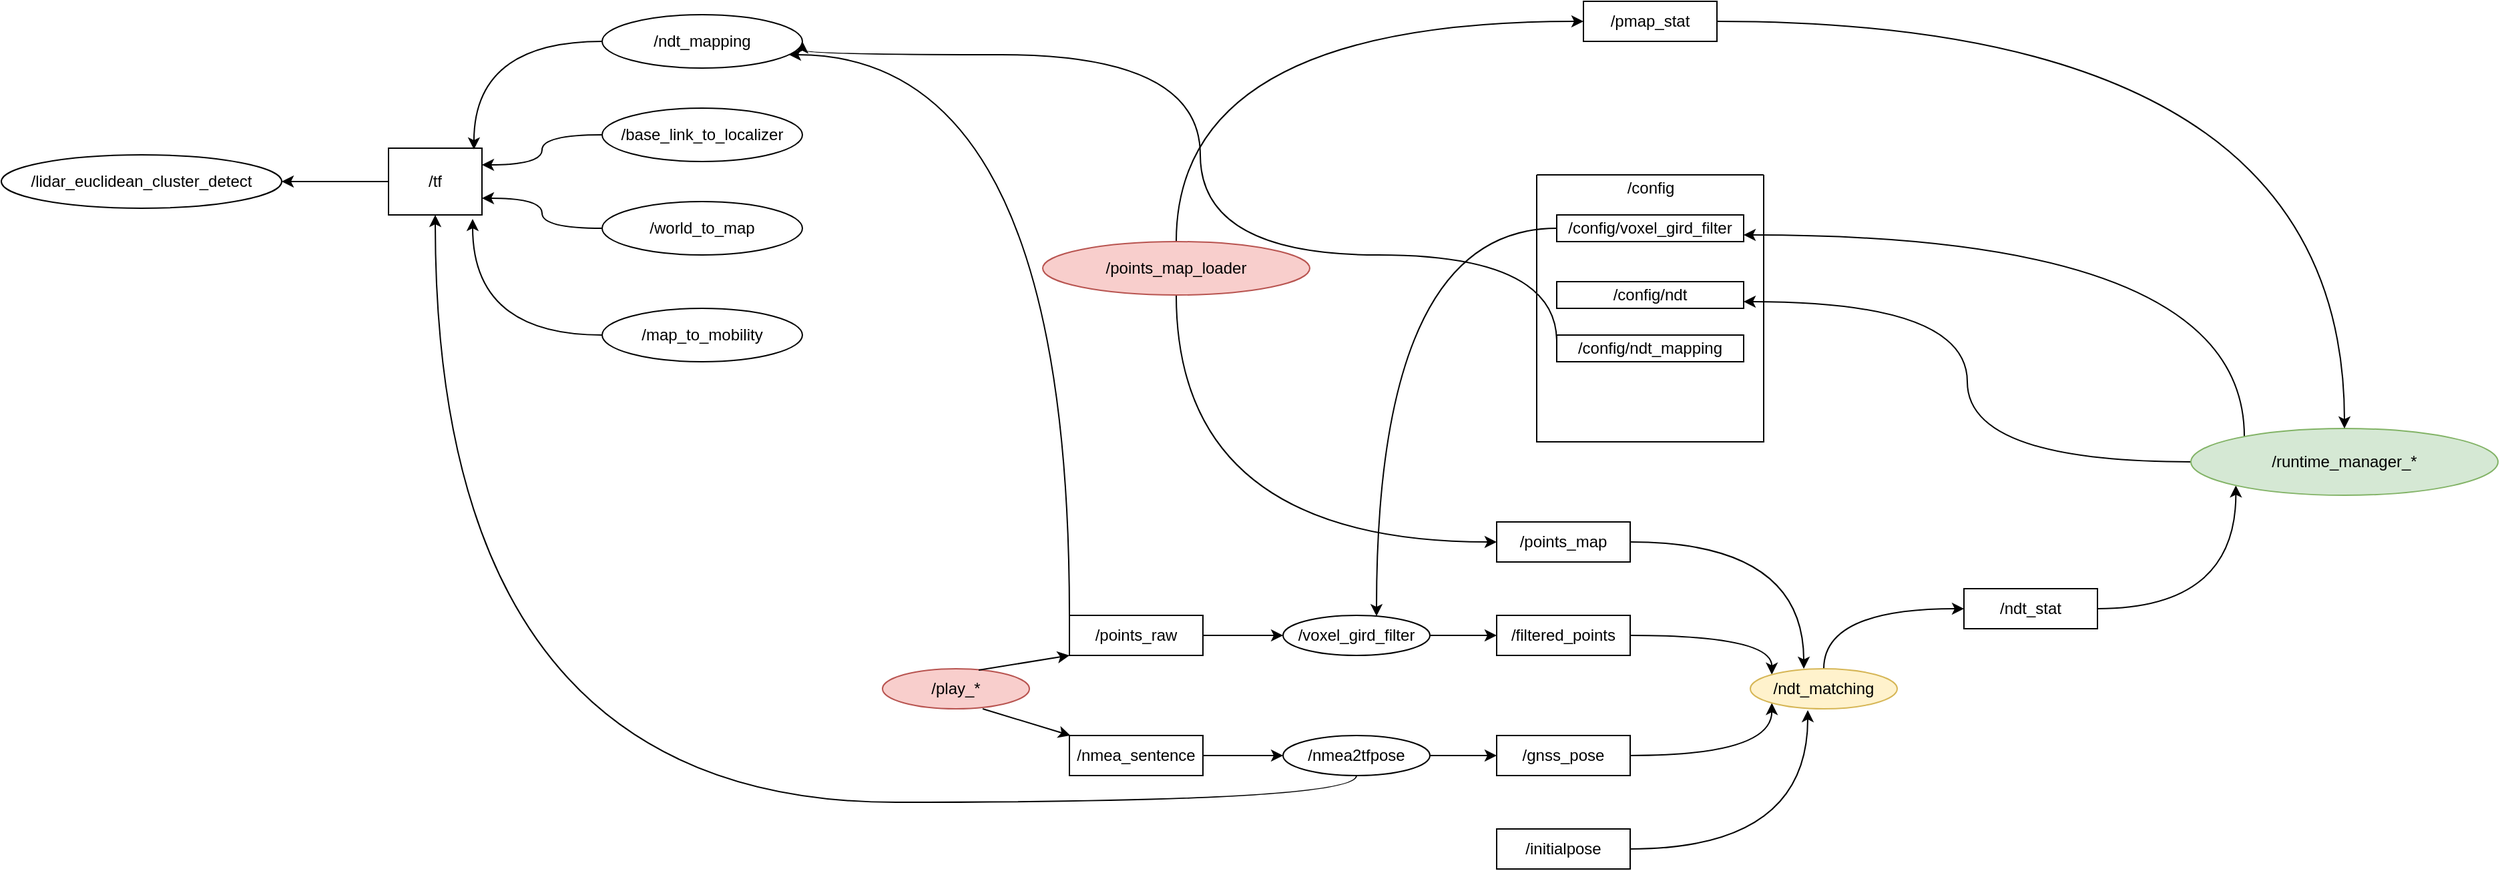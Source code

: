 <mxfile version="14.6.13" type="github">
  <diagram id="i0lwWiRJ5XKTnTXkG13k" name="Page-1">
    <mxGraphModel dx="11255" dy="806" grid="1" gridSize="10" guides="1" tooltips="1" connect="1" arrows="1" fold="1" page="1" pageScale="1" pageWidth="9900" pageHeight="9900" background="#FFFFFF" math="0" shadow="0">
      <root>
        <mxCell id="0" />
        <mxCell id="1" parent="0" />
        <mxCell id="Fh_mSE7WUpqC5ql87PSx-1" value="/play_*" style="ellipse;whiteSpace=wrap;html=1;fillColor=#f8cecc;strokeColor=#b85450;" parent="1" vertex="1">
          <mxGeometry x="420" y="810" width="110" height="30" as="geometry" />
        </mxCell>
        <mxCell id="Fh_mSE7WUpqC5ql87PSx-15" style="edgeStyle=orthogonalEdgeStyle;orthogonalLoop=1;jettySize=auto;html=1;curved=1;" parent="1" source="Fh_mSE7WUpqC5ql87PSx-2" target="Fh_mSE7WUpqC5ql87PSx-14" edge="1">
          <mxGeometry relative="1" as="geometry" />
        </mxCell>
        <mxCell id="ljQ7hY6K9yDuPbr-B0nX-4" style="edgeStyle=orthogonalEdgeStyle;curved=1;orthogonalLoop=1;jettySize=auto;html=1;exitX=0;exitY=0;exitDx=0;exitDy=0;" edge="1" parent="1" source="Fh_mSE7WUpqC5ql87PSx-2" target="Fh_mSE7WUpqC5ql87PSx-57">
          <mxGeometry relative="1" as="geometry">
            <Array as="points">
              <mxPoint x="560" y="350" />
            </Array>
          </mxGeometry>
        </mxCell>
        <mxCell id="Fh_mSE7WUpqC5ql87PSx-2" value="/points_raw" style="rounded=0;whiteSpace=wrap;html=1;" parent="1" vertex="1">
          <mxGeometry x="560" y="770" width="100" height="30" as="geometry" />
        </mxCell>
        <mxCell id="Fh_mSE7WUpqC5ql87PSx-6" value="" style="endArrow=classic;html=1;entryX=0;entryY=1;entryDx=0;entryDy=0;exitX=0.655;exitY=0.033;exitDx=0;exitDy=0;exitPerimeter=0;" parent="1" source="Fh_mSE7WUpqC5ql87PSx-1" target="Fh_mSE7WUpqC5ql87PSx-2" edge="1">
          <mxGeometry width="50" height="50" relative="1" as="geometry">
            <mxPoint x="490" y="820" as="sourcePoint" />
            <mxPoint x="540" y="770" as="targetPoint" />
          </mxGeometry>
        </mxCell>
        <mxCell id="Fh_mSE7WUpqC5ql87PSx-17" style="edgeStyle=orthogonalEdgeStyle;curved=1;orthogonalLoop=1;jettySize=auto;html=1;strokeColor=#000000;" parent="1" source="Fh_mSE7WUpqC5ql87PSx-7" target="Fh_mSE7WUpqC5ql87PSx-16" edge="1">
          <mxGeometry relative="1" as="geometry" />
        </mxCell>
        <mxCell id="Fh_mSE7WUpqC5ql87PSx-7" value="/nmea_sentence" style="rounded=0;whiteSpace=wrap;html=1;" parent="1" vertex="1">
          <mxGeometry x="560" y="860" width="100" height="30" as="geometry" />
        </mxCell>
        <mxCell id="Fh_mSE7WUpqC5ql87PSx-13" value="" style="endArrow=classic;html=1;exitX=0.682;exitY=1;exitDx=0;exitDy=0;exitPerimeter=0;" parent="1" source="Fh_mSE7WUpqC5ql87PSx-1" target="Fh_mSE7WUpqC5ql87PSx-7" edge="1">
          <mxGeometry width="50" height="50" relative="1" as="geometry">
            <mxPoint x="500" y="890" as="sourcePoint" />
            <mxPoint x="550" y="840" as="targetPoint" />
          </mxGeometry>
        </mxCell>
        <mxCell id="Fh_mSE7WUpqC5ql87PSx-20" style="edgeStyle=orthogonalEdgeStyle;curved=1;orthogonalLoop=1;jettySize=auto;html=1;entryX=0;entryY=0.5;entryDx=0;entryDy=0;strokeColor=#000000;" parent="1" source="Fh_mSE7WUpqC5ql87PSx-14" target="Fh_mSE7WUpqC5ql87PSx-19" edge="1">
          <mxGeometry relative="1" as="geometry" />
        </mxCell>
        <mxCell id="Fh_mSE7WUpqC5ql87PSx-14" value="/voxel_gird_filter" style="ellipse;whiteSpace=wrap;html=1;" parent="1" vertex="1">
          <mxGeometry x="720" y="770" width="110" height="30" as="geometry" />
        </mxCell>
        <mxCell id="Fh_mSE7WUpqC5ql87PSx-22" style="edgeStyle=orthogonalEdgeStyle;curved=1;orthogonalLoop=1;jettySize=auto;html=1;strokeColor=#000000;" parent="1" source="Fh_mSE7WUpqC5ql87PSx-16" target="Fh_mSE7WUpqC5ql87PSx-21" edge="1">
          <mxGeometry relative="1" as="geometry" />
        </mxCell>
        <mxCell id="ljQ7hY6K9yDuPbr-B0nX-5" style="edgeStyle=orthogonalEdgeStyle;curved=1;orthogonalLoop=1;jettySize=auto;html=1;exitX=0.5;exitY=1;exitDx=0;exitDy=0;" edge="1" parent="1" source="Fh_mSE7WUpqC5ql87PSx-16" target="Fh_mSE7WUpqC5ql87PSx-51">
          <mxGeometry relative="1" as="geometry" />
        </mxCell>
        <mxCell id="Fh_mSE7WUpqC5ql87PSx-16" value="/nmea2tfpose" style="ellipse;whiteSpace=wrap;html=1;" parent="1" vertex="1">
          <mxGeometry x="720" y="860" width="110" height="30" as="geometry" />
        </mxCell>
        <mxCell id="Fh_mSE7WUpqC5ql87PSx-27" style="edgeStyle=orthogonalEdgeStyle;curved=1;orthogonalLoop=1;jettySize=auto;html=1;entryX=0;entryY=0;entryDx=0;entryDy=0;strokeColor=#000000;" parent="1" source="Fh_mSE7WUpqC5ql87PSx-19" target="Fh_mSE7WUpqC5ql87PSx-25" edge="1">
          <mxGeometry relative="1" as="geometry" />
        </mxCell>
        <mxCell id="Fh_mSE7WUpqC5ql87PSx-19" value="/filtered_points" style="rounded=0;whiteSpace=wrap;html=1;" parent="1" vertex="1">
          <mxGeometry x="880" y="770" width="100" height="30" as="geometry" />
        </mxCell>
        <mxCell id="Fh_mSE7WUpqC5ql87PSx-28" style="edgeStyle=orthogonalEdgeStyle;curved=1;orthogonalLoop=1;jettySize=auto;html=1;entryX=0;entryY=1;entryDx=0;entryDy=0;strokeColor=#000000;" parent="1" source="Fh_mSE7WUpqC5ql87PSx-21" target="Fh_mSE7WUpqC5ql87PSx-25" edge="1">
          <mxGeometry relative="1" as="geometry" />
        </mxCell>
        <mxCell id="Fh_mSE7WUpqC5ql87PSx-21" value="/gnss_pose" style="rounded=0;whiteSpace=wrap;html=1;" parent="1" vertex="1">
          <mxGeometry x="880" y="860" width="100" height="30" as="geometry" />
        </mxCell>
        <mxCell id="Fh_mSE7WUpqC5ql87PSx-29" style="edgeStyle=orthogonalEdgeStyle;curved=1;orthogonalLoop=1;jettySize=auto;html=1;entryX=0.391;entryY=1.033;entryDx=0;entryDy=0;entryPerimeter=0;strokeColor=#000000;" parent="1" source="Fh_mSE7WUpqC5ql87PSx-23" target="Fh_mSE7WUpqC5ql87PSx-25" edge="1">
          <mxGeometry relative="1" as="geometry" />
        </mxCell>
        <mxCell id="Fh_mSE7WUpqC5ql87PSx-23" value="/initialpose" style="rounded=0;whiteSpace=wrap;html=1;" parent="1" vertex="1">
          <mxGeometry x="880" y="930" width="100" height="30" as="geometry" />
        </mxCell>
        <mxCell id="Fh_mSE7WUpqC5ql87PSx-26" style="edgeStyle=orthogonalEdgeStyle;curved=1;orthogonalLoop=1;jettySize=auto;html=1;entryX=0.364;entryY=0;entryDx=0;entryDy=0;entryPerimeter=0;strokeColor=#000000;" parent="1" source="Fh_mSE7WUpqC5ql87PSx-24" target="Fh_mSE7WUpqC5ql87PSx-25" edge="1">
          <mxGeometry relative="1" as="geometry" />
        </mxCell>
        <mxCell id="Fh_mSE7WUpqC5ql87PSx-24" value="/points_map" style="rounded=0;whiteSpace=wrap;html=1;" parent="1" vertex="1">
          <mxGeometry x="880" y="700" width="100" height="30" as="geometry" />
        </mxCell>
        <mxCell id="Fh_mSE7WUpqC5ql87PSx-40" style="edgeStyle=orthogonalEdgeStyle;orthogonalLoop=1;jettySize=auto;html=1;exitX=0.5;exitY=0;exitDx=0;exitDy=0;entryX=0;entryY=0.5;entryDx=0;entryDy=0;strokeColor=#000000;curved=1;" parent="1" source="Fh_mSE7WUpqC5ql87PSx-25" target="Fh_mSE7WUpqC5ql87PSx-38" edge="1">
          <mxGeometry relative="1" as="geometry" />
        </mxCell>
        <mxCell id="Fh_mSE7WUpqC5ql87PSx-25" value="/ndt_matching" style="ellipse;whiteSpace=wrap;html=1;fillColor=#fff2cc;strokeColor=#d6b656;" parent="1" vertex="1">
          <mxGeometry x="1070" y="810" width="110" height="30" as="geometry" />
        </mxCell>
        <mxCell id="Fh_mSE7WUpqC5ql87PSx-31" style="edgeStyle=orthogonalEdgeStyle;curved=1;orthogonalLoop=1;jettySize=auto;html=1;strokeColor=#000000;exitX=0.5;exitY=1;exitDx=0;exitDy=0;entryX=0;entryY=0.5;entryDx=0;entryDy=0;" parent="1" source="Fh_mSE7WUpqC5ql87PSx-30" target="Fh_mSE7WUpqC5ql87PSx-24" edge="1">
          <mxGeometry relative="1" as="geometry" />
        </mxCell>
        <mxCell id="Fh_mSE7WUpqC5ql87PSx-49" style="edgeStyle=orthogonalEdgeStyle;curved=1;orthogonalLoop=1;jettySize=auto;html=1;exitX=0.5;exitY=0;exitDx=0;exitDy=0;entryX=0;entryY=0.5;entryDx=0;entryDy=0;strokeColor=#000000;" parent="1" source="Fh_mSE7WUpqC5ql87PSx-30" target="Fh_mSE7WUpqC5ql87PSx-47" edge="1">
          <mxGeometry relative="1" as="geometry" />
        </mxCell>
        <mxCell id="Fh_mSE7WUpqC5ql87PSx-30" value="/points_map_loader" style="ellipse;whiteSpace=wrap;html=1;fillColor=#f8cecc;strokeColor=#b85450;" parent="1" vertex="1">
          <mxGeometry x="540" y="490" width="200" height="40" as="geometry" />
        </mxCell>
        <mxCell id="Fh_mSE7WUpqC5ql87PSx-33" value="" style="swimlane;startSize=0;strokeColor=#000000;" parent="1" vertex="1">
          <mxGeometry x="910" y="440" width="170" height="200" as="geometry">
            <mxRectangle x="530" y="20" width="50" height="40" as="alternateBounds" />
          </mxGeometry>
        </mxCell>
        <mxCell id="Fh_mSE7WUpqC5ql87PSx-34" value="/config" style="text;html=1;align=center;verticalAlign=middle;resizable=0;points=[];autosize=1;strokeColor=none;" parent="Fh_mSE7WUpqC5ql87PSx-33" vertex="1">
          <mxGeometry x="60" width="50" height="20" as="geometry" />
        </mxCell>
        <mxCell id="Fh_mSE7WUpqC5ql87PSx-35" value="/config/voxel_gird_filter" style="rounded=0;whiteSpace=wrap;html=1;" parent="Fh_mSE7WUpqC5ql87PSx-33" vertex="1">
          <mxGeometry x="15" y="30" width="140" height="20" as="geometry" />
        </mxCell>
        <mxCell id="Fh_mSE7WUpqC5ql87PSx-44" value="/config/ndt" style="rounded=0;whiteSpace=wrap;html=1;" parent="Fh_mSE7WUpqC5ql87PSx-33" vertex="1">
          <mxGeometry x="15" y="80" width="140" height="20" as="geometry" />
        </mxCell>
        <mxCell id="Fh_mSE7WUpqC5ql87PSx-63" value="/config/ndt_mapping" style="rounded=0;whiteSpace=wrap;html=1;" parent="Fh_mSE7WUpqC5ql87PSx-33" vertex="1">
          <mxGeometry x="15" y="120" width="140" height="20" as="geometry" />
        </mxCell>
        <mxCell id="Fh_mSE7WUpqC5ql87PSx-36" style="edgeStyle=orthogonalEdgeStyle;orthogonalLoop=1;jettySize=auto;html=1;strokeColor=#000000;curved=1;" parent="1" source="Fh_mSE7WUpqC5ql87PSx-35" target="Fh_mSE7WUpqC5ql87PSx-14" edge="1">
          <mxGeometry relative="1" as="geometry">
            <Array as="points">
              <mxPoint x="790" y="480" />
            </Array>
          </mxGeometry>
        </mxCell>
        <mxCell id="Fh_mSE7WUpqC5ql87PSx-42" style="edgeStyle=orthogonalEdgeStyle;curved=1;orthogonalLoop=1;jettySize=auto;html=1;entryX=0;entryY=1;entryDx=0;entryDy=0;strokeColor=#000000;" parent="1" source="Fh_mSE7WUpqC5ql87PSx-38" target="Fh_mSE7WUpqC5ql87PSx-41" edge="1">
          <mxGeometry relative="1" as="geometry">
            <Array as="points">
              <mxPoint x="1434" y="765" />
            </Array>
          </mxGeometry>
        </mxCell>
        <mxCell id="Fh_mSE7WUpqC5ql87PSx-38" value="/ndt_stat" style="rounded=0;whiteSpace=wrap;html=1;" parent="1" vertex="1">
          <mxGeometry x="1230" y="750" width="100" height="30" as="geometry" />
        </mxCell>
        <mxCell id="Fh_mSE7WUpqC5ql87PSx-43" style="edgeStyle=orthogonalEdgeStyle;curved=1;orthogonalLoop=1;jettySize=auto;html=1;entryX=1;entryY=0.75;entryDx=0;entryDy=0;strokeColor=#000000;" parent="1" source="Fh_mSE7WUpqC5ql87PSx-41" target="Fh_mSE7WUpqC5ql87PSx-35" edge="1">
          <mxGeometry relative="1" as="geometry">
            <Array as="points">
              <mxPoint x="1440" y="485" />
            </Array>
          </mxGeometry>
        </mxCell>
        <mxCell id="Fh_mSE7WUpqC5ql87PSx-46" style="edgeStyle=orthogonalEdgeStyle;curved=1;orthogonalLoop=1;jettySize=auto;html=1;entryX=1;entryY=0.75;entryDx=0;entryDy=0;strokeColor=#000000;" parent="1" source="Fh_mSE7WUpqC5ql87PSx-41" target="Fh_mSE7WUpqC5ql87PSx-44" edge="1">
          <mxGeometry relative="1" as="geometry" />
        </mxCell>
        <mxCell id="Fh_mSE7WUpqC5ql87PSx-41" value="/runtime_manager_*" style="ellipse;whiteSpace=wrap;html=1;fillColor=#d5e8d4;strokeColor=#82b366;" parent="1" vertex="1">
          <mxGeometry x="1400" y="630" width="230" height="50" as="geometry" />
        </mxCell>
        <mxCell id="Fh_mSE7WUpqC5ql87PSx-50" style="edgeStyle=orthogonalEdgeStyle;curved=1;orthogonalLoop=1;jettySize=auto;html=1;exitX=1;exitY=0.5;exitDx=0;exitDy=0;entryX=0.5;entryY=0;entryDx=0;entryDy=0;strokeColor=#000000;" parent="1" source="Fh_mSE7WUpqC5ql87PSx-47" target="Fh_mSE7WUpqC5ql87PSx-41" edge="1">
          <mxGeometry relative="1" as="geometry" />
        </mxCell>
        <mxCell id="Fh_mSE7WUpqC5ql87PSx-47" value="/pmap_stat" style="rounded=0;whiteSpace=wrap;html=1;" parent="1" vertex="1">
          <mxGeometry x="945" y="310" width="100" height="30" as="geometry" />
        </mxCell>
        <mxCell id="ljQ7hY6K9yDuPbr-B0nX-6" style="edgeStyle=orthogonalEdgeStyle;curved=1;orthogonalLoop=1;jettySize=auto;html=1;exitX=0;exitY=0.5;exitDx=0;exitDy=0;" edge="1" parent="1" source="Fh_mSE7WUpqC5ql87PSx-51" target="Fh_mSE7WUpqC5ql87PSx-66">
          <mxGeometry relative="1" as="geometry" />
        </mxCell>
        <mxCell id="Fh_mSE7WUpqC5ql87PSx-51" value="/tf" style="rounded=0;whiteSpace=wrap;html=1;" parent="1" vertex="1">
          <mxGeometry x="50" y="420" width="70" height="50" as="geometry" />
        </mxCell>
        <mxCell id="ljQ7hY6K9yDuPbr-B0nX-10" style="edgeStyle=orthogonalEdgeStyle;curved=1;orthogonalLoop=1;jettySize=auto;html=1;entryX=1;entryY=0.25;entryDx=0;entryDy=0;" edge="1" parent="1" source="Fh_mSE7WUpqC5ql87PSx-52" target="Fh_mSE7WUpqC5ql87PSx-51">
          <mxGeometry relative="1" as="geometry" />
        </mxCell>
        <mxCell id="Fh_mSE7WUpqC5ql87PSx-52" value="/base_link_to_localizer" style="ellipse;whiteSpace=wrap;html=1;" parent="1" vertex="1">
          <mxGeometry x="210" y="390" width="150" height="40" as="geometry" />
        </mxCell>
        <mxCell id="ljQ7hY6K9yDuPbr-B0nX-9" style="edgeStyle=orthogonalEdgeStyle;curved=1;orthogonalLoop=1;jettySize=auto;html=1;entryX=1;entryY=0.75;entryDx=0;entryDy=0;" edge="1" parent="1" source="Fh_mSE7WUpqC5ql87PSx-54" target="Fh_mSE7WUpqC5ql87PSx-51">
          <mxGeometry relative="1" as="geometry" />
        </mxCell>
        <mxCell id="Fh_mSE7WUpqC5ql87PSx-54" value="/world_to_map" style="ellipse;whiteSpace=wrap;html=1;" parent="1" vertex="1">
          <mxGeometry x="210" y="460" width="150" height="40" as="geometry" />
        </mxCell>
        <mxCell id="ljQ7hY6K9yDuPbr-B0nX-8" style="edgeStyle=orthogonalEdgeStyle;curved=1;orthogonalLoop=1;jettySize=auto;html=1;entryX=0.9;entryY=1.06;entryDx=0;entryDy=0;entryPerimeter=0;" edge="1" parent="1" source="Fh_mSE7WUpqC5ql87PSx-55" target="Fh_mSE7WUpqC5ql87PSx-51">
          <mxGeometry relative="1" as="geometry" />
        </mxCell>
        <mxCell id="Fh_mSE7WUpqC5ql87PSx-55" value="/map_to_mobility" style="ellipse;whiteSpace=wrap;html=1;" parent="1" vertex="1">
          <mxGeometry x="210" y="540" width="150" height="40" as="geometry" />
        </mxCell>
        <mxCell id="ljQ7hY6K9yDuPbr-B0nX-7" style="edgeStyle=orthogonalEdgeStyle;curved=1;orthogonalLoop=1;jettySize=auto;html=1;entryX=0.914;entryY=0.02;entryDx=0;entryDy=0;entryPerimeter=0;" edge="1" parent="1" source="Fh_mSE7WUpqC5ql87PSx-57" target="Fh_mSE7WUpqC5ql87PSx-51">
          <mxGeometry relative="1" as="geometry" />
        </mxCell>
        <mxCell id="Fh_mSE7WUpqC5ql87PSx-57" value="/ndt_mapping" style="ellipse;whiteSpace=wrap;html=1;" parent="1" vertex="1">
          <mxGeometry x="210" y="320" width="150" height="40" as="geometry" />
        </mxCell>
        <mxCell id="Fh_mSE7WUpqC5ql87PSx-66" value="/lidar_euclidean_cluster_detect" style="ellipse;whiteSpace=wrap;html=1;" parent="1" vertex="1">
          <mxGeometry x="-240" y="425" width="210" height="40" as="geometry" />
        </mxCell>
        <mxCell id="ljQ7hY6K9yDuPbr-B0nX-3" style="edgeStyle=orthogonalEdgeStyle;orthogonalLoop=1;jettySize=auto;html=1;exitX=0;exitY=0.25;exitDx=0;exitDy=0;entryX=1;entryY=0.5;entryDx=0;entryDy=0;curved=1;" edge="1" parent="1" source="Fh_mSE7WUpqC5ql87PSx-63" target="Fh_mSE7WUpqC5ql87PSx-57">
          <mxGeometry relative="1" as="geometry">
            <Array as="points">
              <mxPoint x="925" y="500" />
              <mxPoint x="658" y="500" />
              <mxPoint x="658" y="350" />
            </Array>
          </mxGeometry>
        </mxCell>
      </root>
    </mxGraphModel>
  </diagram>
</mxfile>
